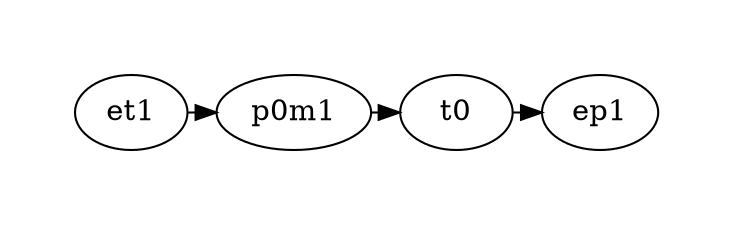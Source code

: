 digraph A {
splines = ortho
rankdir=LR;
ratio=fill
graph [pad="0.5", nodesep="0.25", ranksep="0.2"];
margin=0;

p0m1
ep1
t0
et1

p0m1 -> t0

t0 -> ep1

et1 -> p0m1
}
